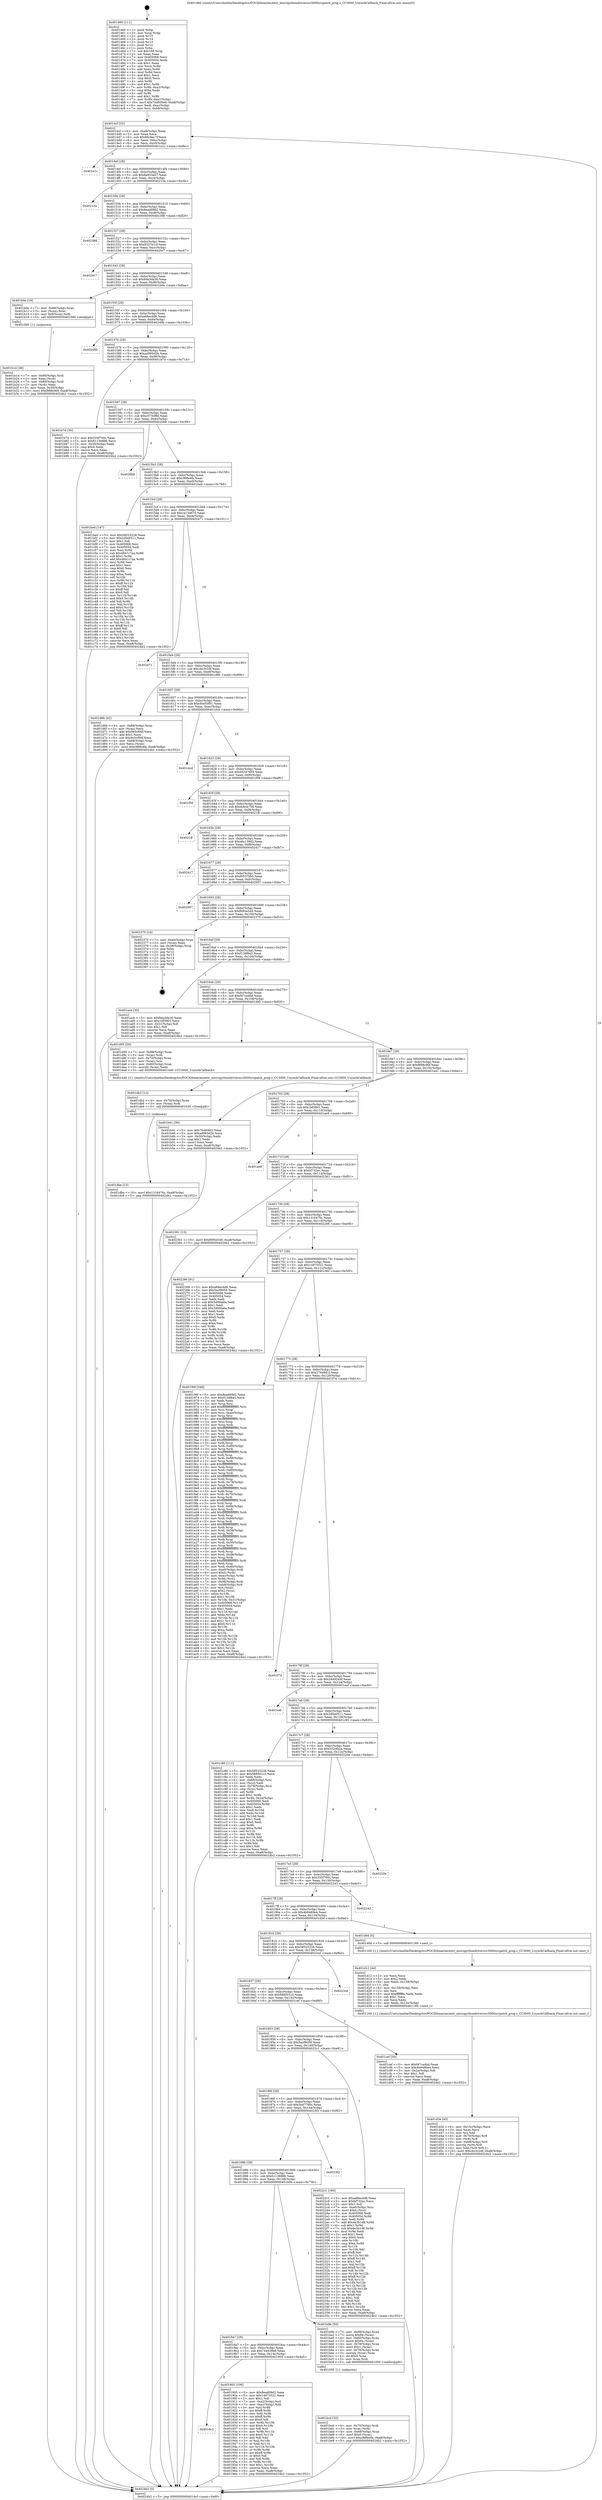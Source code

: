 digraph "0x401460" {
  label = "0x401460 (/mnt/c/Users/mathe/Desktop/tcc/POCII/binaries/extr_micropythondriverscc3000srcpatch_prog.c_CC3000_UsynchCallback_Final-ollvm.out::main(0))"
  labelloc = "t"
  node[shape=record]

  Entry [label="",width=0.3,height=0.3,shape=circle,fillcolor=black,style=filled]
  "0x4014cf" [label="{
     0x4014cf [32]\l
     | [instrs]\l
     &nbsp;&nbsp;0x4014cf \<+6\>: mov -0xa8(%rbp),%eax\l
     &nbsp;&nbsp;0x4014d5 \<+2\>: mov %eax,%ecx\l
     &nbsp;&nbsp;0x4014d7 \<+6\>: sub $0x86c9ec7f,%ecx\l
     &nbsp;&nbsp;0x4014dd \<+6\>: mov %eax,-0xbc(%rbp)\l
     &nbsp;&nbsp;0x4014e3 \<+6\>: mov %ecx,-0xc0(%rbp)\l
     &nbsp;&nbsp;0x4014e9 \<+6\>: je 0000000000401e1c \<main+0x9bc\>\l
  }"]
  "0x401e1c" [label="{
     0x401e1c\l
  }", style=dashed]
  "0x4014ef" [label="{
     0x4014ef [28]\l
     | [instrs]\l
     &nbsp;&nbsp;0x4014ef \<+5\>: jmp 00000000004014f4 \<main+0x94\>\l
     &nbsp;&nbsp;0x4014f4 \<+6\>: mov -0xbc(%rbp),%eax\l
     &nbsp;&nbsp;0x4014fa \<+5\>: sub $0x8a953ad7,%eax\l
     &nbsp;&nbsp;0x4014ff \<+6\>: mov %eax,-0xc4(%rbp)\l
     &nbsp;&nbsp;0x401505 \<+6\>: je 000000000040215a \<main+0xcfa\>\l
  }"]
  Exit [label="",width=0.3,height=0.3,shape=circle,fillcolor=black,style=filled,peripheries=2]
  "0x40215a" [label="{
     0x40215a\l
  }", style=dashed]
  "0x40150b" [label="{
     0x40150b [28]\l
     | [instrs]\l
     &nbsp;&nbsp;0x40150b \<+5\>: jmp 0000000000401510 \<main+0xb0\>\l
     &nbsp;&nbsp;0x401510 \<+6\>: mov -0xbc(%rbp),%eax\l
     &nbsp;&nbsp;0x401516 \<+5\>: sub $0x8ead09d2,%eax\l
     &nbsp;&nbsp;0x40151b \<+6\>: mov %eax,-0xc8(%rbp)\l
     &nbsp;&nbsp;0x401521 \<+6\>: je 0000000000402388 \<main+0xf28\>\l
  }"]
  "0x401dbe" [label="{
     0x401dbe [15]\l
     | [instrs]\l
     &nbsp;&nbsp;0x401dbe \<+10\>: movl $0x1316476c,-0xa8(%rbp)\l
     &nbsp;&nbsp;0x401dc8 \<+5\>: jmp 00000000004024b2 \<main+0x1052\>\l
  }"]
  "0x402388" [label="{
     0x402388\l
  }", style=dashed]
  "0x401527" [label="{
     0x401527 [28]\l
     | [instrs]\l
     &nbsp;&nbsp;0x401527 \<+5\>: jmp 000000000040152c \<main+0xcc\>\l
     &nbsp;&nbsp;0x40152c \<+6\>: mov -0xbc(%rbp),%eax\l
     &nbsp;&nbsp;0x401532 \<+5\>: sub $0x9327b1cf,%eax\l
     &nbsp;&nbsp;0x401537 \<+6\>: mov %eax,-0xcc(%rbp)\l
     &nbsp;&nbsp;0x40153d \<+6\>: je 00000000004020c7 \<main+0xc67\>\l
  }"]
  "0x401db2" [label="{
     0x401db2 [12]\l
     | [instrs]\l
     &nbsp;&nbsp;0x401db2 \<+4\>: mov -0x70(%rbp),%rax\l
     &nbsp;&nbsp;0x401db6 \<+3\>: mov (%rax),%rdi\l
     &nbsp;&nbsp;0x401db9 \<+5\>: call 0000000000401030 \<free@plt\>\l
     | [calls]\l
     &nbsp;&nbsp;0x401030 \{1\} (unknown)\l
  }"]
  "0x4020c7" [label="{
     0x4020c7\l
  }", style=dashed]
  "0x401543" [label="{
     0x401543 [28]\l
     | [instrs]\l
     &nbsp;&nbsp;0x401543 \<+5\>: jmp 0000000000401548 \<main+0xe8\>\l
     &nbsp;&nbsp;0x401548 \<+6\>: mov -0xbc(%rbp),%eax\l
     &nbsp;&nbsp;0x40154e \<+5\>: sub $0x9da3da36,%eax\l
     &nbsp;&nbsp;0x401553 \<+6\>: mov %eax,-0xd0(%rbp)\l
     &nbsp;&nbsp;0x401559 \<+6\>: je 0000000000401b0a \<main+0x6aa\>\l
  }"]
  "0x401d3e" [label="{
     0x401d3e [45]\l
     | [instrs]\l
     &nbsp;&nbsp;0x401d3e \<+6\>: mov -0x15c(%rbp),%ecx\l
     &nbsp;&nbsp;0x401d44 \<+3\>: imul %eax,%ecx\l
     &nbsp;&nbsp;0x401d47 \<+3\>: mov %cl,%dil\l
     &nbsp;&nbsp;0x401d4a \<+4\>: mov -0x70(%rbp),%r8\l
     &nbsp;&nbsp;0x401d4e \<+3\>: mov (%r8),%r8\l
     &nbsp;&nbsp;0x401d51 \<+4\>: mov -0x68(%rbp),%r9\l
     &nbsp;&nbsp;0x401d55 \<+3\>: movslq (%r9),%r9\l
     &nbsp;&nbsp;0x401d58 \<+4\>: mov %dil,(%r8,%r9,1)\l
     &nbsp;&nbsp;0x401d5c \<+10\>: movl $0xcbc3c2df,-0xa8(%rbp)\l
     &nbsp;&nbsp;0x401d66 \<+5\>: jmp 00000000004024b2 \<main+0x1052\>\l
  }"]
  "0x401b0a" [label="{
     0x401b0a [19]\l
     | [instrs]\l
     &nbsp;&nbsp;0x401b0a \<+7\>: mov -0x98(%rbp),%rax\l
     &nbsp;&nbsp;0x401b11 \<+3\>: mov (%rax),%rax\l
     &nbsp;&nbsp;0x401b14 \<+4\>: mov 0x8(%rax),%rdi\l
     &nbsp;&nbsp;0x401b18 \<+5\>: call 0000000000401060 \<atoi@plt\>\l
     | [calls]\l
     &nbsp;&nbsp;0x401060 \{1\} (unknown)\l
  }"]
  "0x40155f" [label="{
     0x40155f [28]\l
     | [instrs]\l
     &nbsp;&nbsp;0x40155f \<+5\>: jmp 0000000000401564 \<main+0x104\>\l
     &nbsp;&nbsp;0x401564 \<+6\>: mov -0xbc(%rbp),%eax\l
     &nbsp;&nbsp;0x40156a \<+5\>: sub $0xa68ecdd6,%eax\l
     &nbsp;&nbsp;0x40156f \<+6\>: mov %eax,-0xd4(%rbp)\l
     &nbsp;&nbsp;0x401575 \<+6\>: je 000000000040249b \<main+0x103b\>\l
  }"]
  "0x401d12" [label="{
     0x401d12 [44]\l
     | [instrs]\l
     &nbsp;&nbsp;0x401d12 \<+2\>: xor %ecx,%ecx\l
     &nbsp;&nbsp;0x401d14 \<+5\>: mov $0x2,%edx\l
     &nbsp;&nbsp;0x401d19 \<+6\>: mov %edx,-0x158(%rbp)\l
     &nbsp;&nbsp;0x401d1f \<+1\>: cltd\l
     &nbsp;&nbsp;0x401d20 \<+6\>: mov -0x158(%rbp),%esi\l
     &nbsp;&nbsp;0x401d26 \<+2\>: idiv %esi\l
     &nbsp;&nbsp;0x401d28 \<+6\>: imul $0xfffffffe,%edx,%edx\l
     &nbsp;&nbsp;0x401d2e \<+3\>: sub $0x1,%ecx\l
     &nbsp;&nbsp;0x401d31 \<+2\>: sub %ecx,%edx\l
     &nbsp;&nbsp;0x401d33 \<+6\>: mov %edx,-0x15c(%rbp)\l
     &nbsp;&nbsp;0x401d39 \<+5\>: call 0000000000401160 \<next_i\>\l
     | [calls]\l
     &nbsp;&nbsp;0x401160 \{1\} (/mnt/c/Users/mathe/Desktop/tcc/POCII/binaries/extr_micropythondriverscc3000srcpatch_prog.c_CC3000_UsynchCallback_Final-ollvm.out::next_i)\l
  }"]
  "0x40249b" [label="{
     0x40249b\l
  }", style=dashed]
  "0x40157b" [label="{
     0x40157b [28]\l
     | [instrs]\l
     &nbsp;&nbsp;0x40157b \<+5\>: jmp 0000000000401580 \<main+0x120\>\l
     &nbsp;&nbsp;0x401580 \<+6\>: mov -0xbc(%rbp),%eax\l
     &nbsp;&nbsp;0x401586 \<+5\>: sub $0xad993d2b,%eax\l
     &nbsp;&nbsp;0x40158b \<+6\>: mov %eax,-0xd8(%rbp)\l
     &nbsp;&nbsp;0x401591 \<+6\>: je 0000000000401b7d \<main+0x71d\>\l
  }"]
  "0x401bcd" [label="{
     0x401bcd [32]\l
     | [instrs]\l
     &nbsp;&nbsp;0x401bcd \<+4\>: mov -0x70(%rbp),%rdi\l
     &nbsp;&nbsp;0x401bd1 \<+3\>: mov %rax,(%rdi)\l
     &nbsp;&nbsp;0x401bd4 \<+4\>: mov -0x68(%rbp),%rax\l
     &nbsp;&nbsp;0x401bd8 \<+6\>: movl $0x0,(%rax)\l
     &nbsp;&nbsp;0x401bde \<+10\>: movl $0xc98fe4fa,-0xa8(%rbp)\l
     &nbsp;&nbsp;0x401be8 \<+5\>: jmp 00000000004024b2 \<main+0x1052\>\l
  }"]
  "0x401b7d" [label="{
     0x401b7d [30]\l
     | [instrs]\l
     &nbsp;&nbsp;0x401b7d \<+5\>: mov $0x335f700c,%eax\l
     &nbsp;&nbsp;0x401b82 \<+5\>: mov $0x61136886,%ecx\l
     &nbsp;&nbsp;0x401b87 \<+3\>: mov -0x30(%rbp),%edx\l
     &nbsp;&nbsp;0x401b8a \<+3\>: cmp $0x0,%edx\l
     &nbsp;&nbsp;0x401b8d \<+3\>: cmove %ecx,%eax\l
     &nbsp;&nbsp;0x401b90 \<+6\>: mov %eax,-0xa8(%rbp)\l
     &nbsp;&nbsp;0x401b96 \<+5\>: jmp 00000000004024b2 \<main+0x1052\>\l
  }"]
  "0x401597" [label="{
     0x401597 [28]\l
     | [instrs]\l
     &nbsp;&nbsp;0x401597 \<+5\>: jmp 000000000040159c \<main+0x13c\>\l
     &nbsp;&nbsp;0x40159c \<+6\>: mov -0xbc(%rbp),%eax\l
     &nbsp;&nbsp;0x4015a2 \<+5\>: sub $0xc073cf9d,%eax\l
     &nbsp;&nbsp;0x4015a7 \<+6\>: mov %eax,-0xdc(%rbp)\l
     &nbsp;&nbsp;0x4015ad \<+6\>: je 00000000004020b8 \<main+0xc58\>\l
  }"]
  "0x401b1d" [label="{
     0x401b1d [36]\l
     | [instrs]\l
     &nbsp;&nbsp;0x401b1d \<+7\>: mov -0x90(%rbp),%rdi\l
     &nbsp;&nbsp;0x401b24 \<+2\>: mov %eax,(%rdi)\l
     &nbsp;&nbsp;0x401b26 \<+7\>: mov -0x90(%rbp),%rdi\l
     &nbsp;&nbsp;0x401b2d \<+2\>: mov (%rdi),%eax\l
     &nbsp;&nbsp;0x401b2f \<+3\>: mov %eax,-0x30(%rbp)\l
     &nbsp;&nbsp;0x401b32 \<+10\>: movl $0xf888c90f,-0xa8(%rbp)\l
     &nbsp;&nbsp;0x401b3c \<+5\>: jmp 00000000004024b2 \<main+0x1052\>\l
  }"]
  "0x4020b8" [label="{
     0x4020b8\l
  }", style=dashed]
  "0x4015b3" [label="{
     0x4015b3 [28]\l
     | [instrs]\l
     &nbsp;&nbsp;0x4015b3 \<+5\>: jmp 00000000004015b8 \<main+0x158\>\l
     &nbsp;&nbsp;0x4015b8 \<+6\>: mov -0xbc(%rbp),%eax\l
     &nbsp;&nbsp;0x4015be \<+5\>: sub $0xc98fe4fa,%eax\l
     &nbsp;&nbsp;0x4015c3 \<+6\>: mov %eax,-0xe0(%rbp)\l
     &nbsp;&nbsp;0x4015c9 \<+6\>: je 0000000000401bed \<main+0x78d\>\l
  }"]
  "0x401460" [label="{
     0x401460 [111]\l
     | [instrs]\l
     &nbsp;&nbsp;0x401460 \<+1\>: push %rbp\l
     &nbsp;&nbsp;0x401461 \<+3\>: mov %rsp,%rbp\l
     &nbsp;&nbsp;0x401464 \<+2\>: push %r15\l
     &nbsp;&nbsp;0x401466 \<+2\>: push %r14\l
     &nbsp;&nbsp;0x401468 \<+2\>: push %r13\l
     &nbsp;&nbsp;0x40146a \<+2\>: push %r12\l
     &nbsp;&nbsp;0x40146c \<+1\>: push %rbx\l
     &nbsp;&nbsp;0x40146d \<+7\>: sub $0x168,%rsp\l
     &nbsp;&nbsp;0x401474 \<+2\>: xor %eax,%eax\l
     &nbsp;&nbsp;0x401476 \<+7\>: mov 0x405068,%ecx\l
     &nbsp;&nbsp;0x40147d \<+7\>: mov 0x405054,%edx\l
     &nbsp;&nbsp;0x401484 \<+3\>: sub $0x1,%eax\l
     &nbsp;&nbsp;0x401487 \<+3\>: mov %ecx,%r8d\l
     &nbsp;&nbsp;0x40148a \<+3\>: add %eax,%r8d\l
     &nbsp;&nbsp;0x40148d \<+4\>: imul %r8d,%ecx\l
     &nbsp;&nbsp;0x401491 \<+3\>: and $0x1,%ecx\l
     &nbsp;&nbsp;0x401494 \<+3\>: cmp $0x0,%ecx\l
     &nbsp;&nbsp;0x401497 \<+4\>: sete %r9b\l
     &nbsp;&nbsp;0x40149b \<+4\>: and $0x1,%r9b\l
     &nbsp;&nbsp;0x40149f \<+7\>: mov %r9b,-0xa2(%rbp)\l
     &nbsp;&nbsp;0x4014a6 \<+3\>: cmp $0xa,%edx\l
     &nbsp;&nbsp;0x4014a9 \<+4\>: setl %r9b\l
     &nbsp;&nbsp;0x4014ad \<+4\>: and $0x1,%r9b\l
     &nbsp;&nbsp;0x4014b1 \<+7\>: mov %r9b,-0xa1(%rbp)\l
     &nbsp;&nbsp;0x4014b8 \<+10\>: movl $0x744939e6,-0xa8(%rbp)\l
     &nbsp;&nbsp;0x4014c2 \<+6\>: mov %edi,-0xac(%rbp)\l
     &nbsp;&nbsp;0x4014c8 \<+7\>: mov %rsi,-0xb8(%rbp)\l
  }"]
  "0x401bed" [label="{
     0x401bed [147]\l
     | [instrs]\l
     &nbsp;&nbsp;0x401bed \<+5\>: mov $0x58525228,%eax\l
     &nbsp;&nbsp;0x401bf2 \<+5\>: mov $0x2d5e0511,%ecx\l
     &nbsp;&nbsp;0x401bf7 \<+2\>: mov $0x1,%dl\l
     &nbsp;&nbsp;0x401bf9 \<+7\>: mov 0x405068,%esi\l
     &nbsp;&nbsp;0x401c00 \<+7\>: mov 0x405054,%edi\l
     &nbsp;&nbsp;0x401c07 \<+3\>: mov %esi,%r8d\l
     &nbsp;&nbsp;0x401c0a \<+7\>: sub $0x4841c7aa,%r8d\l
     &nbsp;&nbsp;0x401c11 \<+4\>: sub $0x1,%r8d\l
     &nbsp;&nbsp;0x401c15 \<+7\>: add $0x4841c7aa,%r8d\l
     &nbsp;&nbsp;0x401c1c \<+4\>: imul %r8d,%esi\l
     &nbsp;&nbsp;0x401c20 \<+3\>: and $0x1,%esi\l
     &nbsp;&nbsp;0x401c23 \<+3\>: cmp $0x0,%esi\l
     &nbsp;&nbsp;0x401c26 \<+4\>: sete %r9b\l
     &nbsp;&nbsp;0x401c2a \<+3\>: cmp $0xa,%edi\l
     &nbsp;&nbsp;0x401c2d \<+4\>: setl %r10b\l
     &nbsp;&nbsp;0x401c31 \<+3\>: mov %r9b,%r11b\l
     &nbsp;&nbsp;0x401c34 \<+4\>: xor $0xff,%r11b\l
     &nbsp;&nbsp;0x401c38 \<+3\>: mov %r10b,%bl\l
     &nbsp;&nbsp;0x401c3b \<+3\>: xor $0xff,%bl\l
     &nbsp;&nbsp;0x401c3e \<+3\>: xor $0x0,%dl\l
     &nbsp;&nbsp;0x401c41 \<+3\>: mov %r11b,%r14b\l
     &nbsp;&nbsp;0x401c44 \<+4\>: and $0x0,%r14b\l
     &nbsp;&nbsp;0x401c48 \<+3\>: and %dl,%r9b\l
     &nbsp;&nbsp;0x401c4b \<+3\>: mov %bl,%r15b\l
     &nbsp;&nbsp;0x401c4e \<+4\>: and $0x0,%r15b\l
     &nbsp;&nbsp;0x401c52 \<+3\>: and %dl,%r10b\l
     &nbsp;&nbsp;0x401c55 \<+3\>: or %r9b,%r14b\l
     &nbsp;&nbsp;0x401c58 \<+3\>: or %r10b,%r15b\l
     &nbsp;&nbsp;0x401c5b \<+3\>: xor %r15b,%r14b\l
     &nbsp;&nbsp;0x401c5e \<+3\>: or %bl,%r11b\l
     &nbsp;&nbsp;0x401c61 \<+4\>: xor $0xff,%r11b\l
     &nbsp;&nbsp;0x401c65 \<+3\>: or $0x0,%dl\l
     &nbsp;&nbsp;0x401c68 \<+3\>: and %dl,%r11b\l
     &nbsp;&nbsp;0x401c6b \<+3\>: or %r11b,%r14b\l
     &nbsp;&nbsp;0x401c6e \<+4\>: test $0x1,%r14b\l
     &nbsp;&nbsp;0x401c72 \<+3\>: cmovne %ecx,%eax\l
     &nbsp;&nbsp;0x401c75 \<+6\>: mov %eax,-0xa8(%rbp)\l
     &nbsp;&nbsp;0x401c7b \<+5\>: jmp 00000000004024b2 \<main+0x1052\>\l
  }"]
  "0x4015cf" [label="{
     0x4015cf [28]\l
     | [instrs]\l
     &nbsp;&nbsp;0x4015cf \<+5\>: jmp 00000000004015d4 \<main+0x174\>\l
     &nbsp;&nbsp;0x4015d4 \<+6\>: mov -0xbc(%rbp),%eax\l
     &nbsp;&nbsp;0x4015da \<+5\>: sub $0xca134670,%eax\l
     &nbsp;&nbsp;0x4015df \<+6\>: mov %eax,-0xe4(%rbp)\l
     &nbsp;&nbsp;0x4015e5 \<+6\>: je 0000000000402471 \<main+0x1011\>\l
  }"]
  "0x4024b2" [label="{
     0x4024b2 [5]\l
     | [instrs]\l
     &nbsp;&nbsp;0x4024b2 \<+5\>: jmp 00000000004014cf \<main+0x6f\>\l
  }"]
  "0x402471" [label="{
     0x402471\l
  }", style=dashed]
  "0x4015eb" [label="{
     0x4015eb [28]\l
     | [instrs]\l
     &nbsp;&nbsp;0x4015eb \<+5\>: jmp 00000000004015f0 \<main+0x190\>\l
     &nbsp;&nbsp;0x4015f0 \<+6\>: mov -0xbc(%rbp),%eax\l
     &nbsp;&nbsp;0x4015f6 \<+5\>: sub $0xcbc3c2df,%eax\l
     &nbsp;&nbsp;0x4015fb \<+6\>: mov %eax,-0xe8(%rbp)\l
     &nbsp;&nbsp;0x401601 \<+6\>: je 0000000000401d6b \<main+0x90b\>\l
  }"]
  "0x4018c3" [label="{
     0x4018c3\l
  }", style=dashed]
  "0x401d6b" [label="{
     0x401d6b [42]\l
     | [instrs]\l
     &nbsp;&nbsp;0x401d6b \<+4\>: mov -0x68(%rbp),%rax\l
     &nbsp;&nbsp;0x401d6f \<+2\>: mov (%rax),%ecx\l
     &nbsp;&nbsp;0x401d71 \<+6\>: add $0x9e5cf00f,%ecx\l
     &nbsp;&nbsp;0x401d77 \<+3\>: add $0x1,%ecx\l
     &nbsp;&nbsp;0x401d7a \<+6\>: sub $0x9e5cf00f,%ecx\l
     &nbsp;&nbsp;0x401d80 \<+4\>: mov -0x68(%rbp),%rax\l
     &nbsp;&nbsp;0x401d84 \<+2\>: mov %ecx,(%rax)\l
     &nbsp;&nbsp;0x401d86 \<+10\>: movl $0xc98fe4fa,-0xa8(%rbp)\l
     &nbsp;&nbsp;0x401d90 \<+5\>: jmp 00000000004024b2 \<main+0x1052\>\l
  }"]
  "0x401607" [label="{
     0x401607 [28]\l
     | [instrs]\l
     &nbsp;&nbsp;0x401607 \<+5\>: jmp 000000000040160c \<main+0x1ac\>\l
     &nbsp;&nbsp;0x40160c \<+6\>: mov -0xbc(%rbp),%eax\l
     &nbsp;&nbsp;0x401612 \<+5\>: sub $0xd0d50f91,%eax\l
     &nbsp;&nbsp;0x401617 \<+6\>: mov %eax,-0xec(%rbp)\l
     &nbsp;&nbsp;0x40161d \<+6\>: je 0000000000401dcd \<main+0x96d\>\l
  }"]
  "0x401905" [label="{
     0x401905 [106]\l
     | [instrs]\l
     &nbsp;&nbsp;0x401905 \<+5\>: mov $0x8ead09d2,%eax\l
     &nbsp;&nbsp;0x40190a \<+5\>: mov $0x14975521,%ecx\l
     &nbsp;&nbsp;0x40190f \<+2\>: mov $0x1,%dl\l
     &nbsp;&nbsp;0x401911 \<+7\>: mov -0xa2(%rbp),%sil\l
     &nbsp;&nbsp;0x401918 \<+7\>: mov -0xa1(%rbp),%dil\l
     &nbsp;&nbsp;0x40191f \<+3\>: mov %sil,%r8b\l
     &nbsp;&nbsp;0x401922 \<+4\>: xor $0xff,%r8b\l
     &nbsp;&nbsp;0x401926 \<+3\>: mov %dil,%r9b\l
     &nbsp;&nbsp;0x401929 \<+4\>: xor $0xff,%r9b\l
     &nbsp;&nbsp;0x40192d \<+3\>: xor $0x0,%dl\l
     &nbsp;&nbsp;0x401930 \<+3\>: mov %r8b,%r10b\l
     &nbsp;&nbsp;0x401933 \<+4\>: and $0x0,%r10b\l
     &nbsp;&nbsp;0x401937 \<+3\>: and %dl,%sil\l
     &nbsp;&nbsp;0x40193a \<+3\>: mov %r9b,%r11b\l
     &nbsp;&nbsp;0x40193d \<+4\>: and $0x0,%r11b\l
     &nbsp;&nbsp;0x401941 \<+3\>: and %dl,%dil\l
     &nbsp;&nbsp;0x401944 \<+3\>: or %sil,%r10b\l
     &nbsp;&nbsp;0x401947 \<+3\>: or %dil,%r11b\l
     &nbsp;&nbsp;0x40194a \<+3\>: xor %r11b,%r10b\l
     &nbsp;&nbsp;0x40194d \<+3\>: or %r9b,%r8b\l
     &nbsp;&nbsp;0x401950 \<+4\>: xor $0xff,%r8b\l
     &nbsp;&nbsp;0x401954 \<+3\>: or $0x0,%dl\l
     &nbsp;&nbsp;0x401957 \<+3\>: and %dl,%r8b\l
     &nbsp;&nbsp;0x40195a \<+3\>: or %r8b,%r10b\l
     &nbsp;&nbsp;0x40195d \<+4\>: test $0x1,%r10b\l
     &nbsp;&nbsp;0x401961 \<+3\>: cmovne %ecx,%eax\l
     &nbsp;&nbsp;0x401964 \<+6\>: mov %eax,-0xa8(%rbp)\l
     &nbsp;&nbsp;0x40196a \<+5\>: jmp 00000000004024b2 \<main+0x1052\>\l
  }"]
  "0x401dcd" [label="{
     0x401dcd\l
  }", style=dashed]
  "0x401623" [label="{
     0x401623 [28]\l
     | [instrs]\l
     &nbsp;&nbsp;0x401623 \<+5\>: jmp 0000000000401628 \<main+0x1c8\>\l
     &nbsp;&nbsp;0x401628 \<+6\>: mov -0xbc(%rbp),%eax\l
     &nbsp;&nbsp;0x40162e \<+5\>: sub $0xd52d7605,%eax\l
     &nbsp;&nbsp;0x401633 \<+6\>: mov %eax,-0xf0(%rbp)\l
     &nbsp;&nbsp;0x401639 \<+6\>: je 0000000000401f56 \<main+0xaf6\>\l
  }"]
  "0x4018a7" [label="{
     0x4018a7 [28]\l
     | [instrs]\l
     &nbsp;&nbsp;0x4018a7 \<+5\>: jmp 00000000004018ac \<main+0x44c\>\l
     &nbsp;&nbsp;0x4018ac \<+6\>: mov -0xbc(%rbp),%eax\l
     &nbsp;&nbsp;0x4018b2 \<+5\>: sub $0x744939e6,%eax\l
     &nbsp;&nbsp;0x4018b7 \<+6\>: mov %eax,-0x14c(%rbp)\l
     &nbsp;&nbsp;0x4018bd \<+6\>: je 0000000000401905 \<main+0x4a5\>\l
  }"]
  "0x401f56" [label="{
     0x401f56\l
  }", style=dashed]
  "0x40163f" [label="{
     0x40163f [28]\l
     | [instrs]\l
     &nbsp;&nbsp;0x40163f \<+5\>: jmp 0000000000401644 \<main+0x1e4\>\l
     &nbsp;&nbsp;0x401644 \<+6\>: mov -0xbc(%rbp),%eax\l
     &nbsp;&nbsp;0x40164a \<+5\>: sub $0xdcbcb758,%eax\l
     &nbsp;&nbsp;0x40164f \<+6\>: mov %eax,-0xf4(%rbp)\l
     &nbsp;&nbsp;0x401655 \<+6\>: je 00000000004021ff \<main+0xd9f\>\l
  }"]
  "0x401b9b" [label="{
     0x401b9b [50]\l
     | [instrs]\l
     &nbsp;&nbsp;0x401b9b \<+7\>: mov -0x88(%rbp),%rax\l
     &nbsp;&nbsp;0x401ba2 \<+7\>: movq $0x64,(%rax)\l
     &nbsp;&nbsp;0x401ba9 \<+4\>: mov -0x80(%rbp),%rax\l
     &nbsp;&nbsp;0x401bad \<+3\>: movb $0x64,(%rax)\l
     &nbsp;&nbsp;0x401bb0 \<+4\>: mov -0x78(%rbp),%rax\l
     &nbsp;&nbsp;0x401bb4 \<+6\>: movl $0x1,(%rax)\l
     &nbsp;&nbsp;0x401bba \<+4\>: mov -0x78(%rbp),%rax\l
     &nbsp;&nbsp;0x401bbe \<+3\>: movslq (%rax),%rax\l
     &nbsp;&nbsp;0x401bc1 \<+4\>: shl $0x0,%rax\l
     &nbsp;&nbsp;0x401bc5 \<+3\>: mov %rax,%rdi\l
     &nbsp;&nbsp;0x401bc8 \<+5\>: call 0000000000401050 \<malloc@plt\>\l
     | [calls]\l
     &nbsp;&nbsp;0x401050 \{1\} (unknown)\l
  }"]
  "0x4021ff" [label="{
     0x4021ff\l
  }", style=dashed]
  "0x40165b" [label="{
     0x40165b [28]\l
     | [instrs]\l
     &nbsp;&nbsp;0x40165b \<+5\>: jmp 0000000000401660 \<main+0x200\>\l
     &nbsp;&nbsp;0x401660 \<+6\>: mov -0xbc(%rbp),%eax\l
     &nbsp;&nbsp;0x401666 \<+5\>: sub $0xe6c139d2,%eax\l
     &nbsp;&nbsp;0x40166b \<+6\>: mov %eax,-0xf8(%rbp)\l
     &nbsp;&nbsp;0x401671 \<+6\>: je 0000000000402417 \<main+0xfb7\>\l
  }"]
  "0x40188b" [label="{
     0x40188b [28]\l
     | [instrs]\l
     &nbsp;&nbsp;0x40188b \<+5\>: jmp 0000000000401890 \<main+0x430\>\l
     &nbsp;&nbsp;0x401890 \<+6\>: mov -0xbc(%rbp),%eax\l
     &nbsp;&nbsp;0x401896 \<+5\>: sub $0x61136886,%eax\l
     &nbsp;&nbsp;0x40189b \<+6\>: mov %eax,-0x148(%rbp)\l
     &nbsp;&nbsp;0x4018a1 \<+6\>: je 0000000000401b9b \<main+0x73b\>\l
  }"]
  "0x402417" [label="{
     0x402417\l
  }", style=dashed]
  "0x401677" [label="{
     0x401677 [28]\l
     | [instrs]\l
     &nbsp;&nbsp;0x401677 \<+5\>: jmp 000000000040167c \<main+0x21c\>\l
     &nbsp;&nbsp;0x40167c \<+6\>: mov -0xbc(%rbp),%eax\l
     &nbsp;&nbsp;0x401682 \<+5\>: sub $0xf05379b5,%eax\l
     &nbsp;&nbsp;0x401687 \<+6\>: mov %eax,-0xfc(%rbp)\l
     &nbsp;&nbsp;0x40168d \<+6\>: je 0000000000402007 \<main+0xba7\>\l
  }"]
  "0x4023f2" [label="{
     0x4023f2\l
  }", style=dashed]
  "0x402007" [label="{
     0x402007\l
  }", style=dashed]
  "0x401693" [label="{
     0x401693 [28]\l
     | [instrs]\l
     &nbsp;&nbsp;0x401693 \<+5\>: jmp 0000000000401698 \<main+0x238\>\l
     &nbsp;&nbsp;0x401698 \<+6\>: mov -0xbc(%rbp),%eax\l
     &nbsp;&nbsp;0x40169e \<+5\>: sub $0xf095e549,%eax\l
     &nbsp;&nbsp;0x4016a3 \<+6\>: mov %eax,-0x100(%rbp)\l
     &nbsp;&nbsp;0x4016a9 \<+6\>: je 0000000000402370 \<main+0xf10\>\l
  }"]
  "0x40186f" [label="{
     0x40186f [28]\l
     | [instrs]\l
     &nbsp;&nbsp;0x40186f \<+5\>: jmp 0000000000401874 \<main+0x414\>\l
     &nbsp;&nbsp;0x401874 \<+6\>: mov -0xbc(%rbp),%eax\l
     &nbsp;&nbsp;0x40187a \<+5\>: sub $0x5e47780c,%eax\l
     &nbsp;&nbsp;0x40187f \<+6\>: mov %eax,-0x144(%rbp)\l
     &nbsp;&nbsp;0x401885 \<+6\>: je 00000000004023f2 \<main+0xf92\>\l
  }"]
  "0x402370" [label="{
     0x402370 [24]\l
     | [instrs]\l
     &nbsp;&nbsp;0x402370 \<+7\>: mov -0xa0(%rbp),%rax\l
     &nbsp;&nbsp;0x402377 \<+2\>: mov (%rax),%eax\l
     &nbsp;&nbsp;0x402379 \<+4\>: lea -0x28(%rbp),%rsp\l
     &nbsp;&nbsp;0x40237d \<+1\>: pop %rbx\l
     &nbsp;&nbsp;0x40237e \<+2\>: pop %r12\l
     &nbsp;&nbsp;0x402380 \<+2\>: pop %r13\l
     &nbsp;&nbsp;0x402382 \<+2\>: pop %r14\l
     &nbsp;&nbsp;0x402384 \<+2\>: pop %r15\l
     &nbsp;&nbsp;0x402386 \<+1\>: pop %rbp\l
     &nbsp;&nbsp;0x402387 \<+1\>: ret\l
  }"]
  "0x4016af" [label="{
     0x4016af [28]\l
     | [instrs]\l
     &nbsp;&nbsp;0x4016af \<+5\>: jmp 00000000004016b4 \<main+0x254\>\l
     &nbsp;&nbsp;0x4016b4 \<+6\>: mov -0xbc(%rbp),%eax\l
     &nbsp;&nbsp;0x4016ba \<+5\>: sub $0xf13df6a3,%eax\l
     &nbsp;&nbsp;0x4016bf \<+6\>: mov %eax,-0x104(%rbp)\l
     &nbsp;&nbsp;0x4016c5 \<+6\>: je 0000000000401acb \<main+0x66b\>\l
  }"]
  "0x4022c1" [label="{
     0x4022c1 [160]\l
     | [instrs]\l
     &nbsp;&nbsp;0x4022c1 \<+5\>: mov $0xa68ecdd6,%eax\l
     &nbsp;&nbsp;0x4022c6 \<+5\>: mov $0xbf732ec,%ecx\l
     &nbsp;&nbsp;0x4022cb \<+2\>: mov $0x1,%dl\l
     &nbsp;&nbsp;0x4022cd \<+7\>: mov -0xa0(%rbp),%rsi\l
     &nbsp;&nbsp;0x4022d4 \<+6\>: movl $0x0,(%rsi)\l
     &nbsp;&nbsp;0x4022da \<+7\>: mov 0x405068,%edi\l
     &nbsp;&nbsp;0x4022e1 \<+8\>: mov 0x405054,%r8d\l
     &nbsp;&nbsp;0x4022e9 \<+3\>: mov %edi,%r9d\l
     &nbsp;&nbsp;0x4022ec \<+7\>: add $0x4e3b1d8,%r9d\l
     &nbsp;&nbsp;0x4022f3 \<+4\>: sub $0x1,%r9d\l
     &nbsp;&nbsp;0x4022f7 \<+7\>: sub $0x4e3b1d8,%r9d\l
     &nbsp;&nbsp;0x4022fe \<+4\>: imul %r9d,%edi\l
     &nbsp;&nbsp;0x402302 \<+3\>: and $0x1,%edi\l
     &nbsp;&nbsp;0x402305 \<+3\>: cmp $0x0,%edi\l
     &nbsp;&nbsp;0x402308 \<+4\>: sete %r10b\l
     &nbsp;&nbsp;0x40230c \<+4\>: cmp $0xa,%r8d\l
     &nbsp;&nbsp;0x402310 \<+4\>: setl %r11b\l
     &nbsp;&nbsp;0x402314 \<+3\>: mov %r10b,%bl\l
     &nbsp;&nbsp;0x402317 \<+3\>: xor $0xff,%bl\l
     &nbsp;&nbsp;0x40231a \<+3\>: mov %r11b,%r14b\l
     &nbsp;&nbsp;0x40231d \<+4\>: xor $0xff,%r14b\l
     &nbsp;&nbsp;0x402321 \<+3\>: xor $0x1,%dl\l
     &nbsp;&nbsp;0x402324 \<+3\>: mov %bl,%r15b\l
     &nbsp;&nbsp;0x402327 \<+4\>: and $0xff,%r15b\l
     &nbsp;&nbsp;0x40232b \<+3\>: and %dl,%r10b\l
     &nbsp;&nbsp;0x40232e \<+3\>: mov %r14b,%r12b\l
     &nbsp;&nbsp;0x402331 \<+4\>: and $0xff,%r12b\l
     &nbsp;&nbsp;0x402335 \<+3\>: and %dl,%r11b\l
     &nbsp;&nbsp;0x402338 \<+3\>: or %r10b,%r15b\l
     &nbsp;&nbsp;0x40233b \<+3\>: or %r11b,%r12b\l
     &nbsp;&nbsp;0x40233e \<+3\>: xor %r12b,%r15b\l
     &nbsp;&nbsp;0x402341 \<+3\>: or %r14b,%bl\l
     &nbsp;&nbsp;0x402344 \<+3\>: xor $0xff,%bl\l
     &nbsp;&nbsp;0x402347 \<+3\>: or $0x1,%dl\l
     &nbsp;&nbsp;0x40234a \<+2\>: and %dl,%bl\l
     &nbsp;&nbsp;0x40234c \<+3\>: or %bl,%r15b\l
     &nbsp;&nbsp;0x40234f \<+4\>: test $0x1,%r15b\l
     &nbsp;&nbsp;0x402353 \<+3\>: cmovne %ecx,%eax\l
     &nbsp;&nbsp;0x402356 \<+6\>: mov %eax,-0xa8(%rbp)\l
     &nbsp;&nbsp;0x40235c \<+5\>: jmp 00000000004024b2 \<main+0x1052\>\l
  }"]
  "0x401acb" [label="{
     0x401acb [30]\l
     | [instrs]\l
     &nbsp;&nbsp;0x401acb \<+5\>: mov $0x9da3da36,%eax\l
     &nbsp;&nbsp;0x401ad0 \<+5\>: mov $0x1bf3901,%ecx\l
     &nbsp;&nbsp;0x401ad5 \<+3\>: mov -0x31(%rbp),%dl\l
     &nbsp;&nbsp;0x401ad8 \<+3\>: test $0x1,%dl\l
     &nbsp;&nbsp;0x401adb \<+3\>: cmovne %ecx,%eax\l
     &nbsp;&nbsp;0x401ade \<+6\>: mov %eax,-0xa8(%rbp)\l
     &nbsp;&nbsp;0x401ae4 \<+5\>: jmp 00000000004024b2 \<main+0x1052\>\l
  }"]
  "0x4016cb" [label="{
     0x4016cb [28]\l
     | [instrs]\l
     &nbsp;&nbsp;0x4016cb \<+5\>: jmp 00000000004016d0 \<main+0x270\>\l
     &nbsp;&nbsp;0x4016d0 \<+6\>: mov -0xbc(%rbp),%eax\l
     &nbsp;&nbsp;0x4016d6 \<+5\>: sub $0xf47ca4bd,%eax\l
     &nbsp;&nbsp;0x4016db \<+6\>: mov %eax,-0x108(%rbp)\l
     &nbsp;&nbsp;0x4016e1 \<+6\>: je 0000000000401d95 \<main+0x935\>\l
  }"]
  "0x401853" [label="{
     0x401853 [28]\l
     | [instrs]\l
     &nbsp;&nbsp;0x401853 \<+5\>: jmp 0000000000401858 \<main+0x3f8\>\l
     &nbsp;&nbsp;0x401858 \<+6\>: mov -0xbc(%rbp),%eax\l
     &nbsp;&nbsp;0x40185e \<+5\>: sub $0x5acf9059,%eax\l
     &nbsp;&nbsp;0x401863 \<+6\>: mov %eax,-0x140(%rbp)\l
     &nbsp;&nbsp;0x401869 \<+6\>: je 00000000004022c1 \<main+0xe61\>\l
  }"]
  "0x401d95" [label="{
     0x401d95 [29]\l
     | [instrs]\l
     &nbsp;&nbsp;0x401d95 \<+7\>: mov -0x88(%rbp),%rax\l
     &nbsp;&nbsp;0x401d9c \<+3\>: mov (%rax),%rdi\l
     &nbsp;&nbsp;0x401d9f \<+4\>: mov -0x70(%rbp),%rax\l
     &nbsp;&nbsp;0x401da3 \<+3\>: mov (%rax),%rsi\l
     &nbsp;&nbsp;0x401da6 \<+4\>: mov -0x80(%rbp),%rax\l
     &nbsp;&nbsp;0x401daa \<+3\>: movzbl (%rax),%edx\l
     &nbsp;&nbsp;0x401dad \<+5\>: call 0000000000401440 \<CC3000_UsynchCallback\>\l
     | [calls]\l
     &nbsp;&nbsp;0x401440 \{1\} (/mnt/c/Users/mathe/Desktop/tcc/POCII/binaries/extr_micropythondriverscc3000srcpatch_prog.c_CC3000_UsynchCallback_Final-ollvm.out::CC3000_UsynchCallback)\l
  }"]
  "0x4016e7" [label="{
     0x4016e7 [28]\l
     | [instrs]\l
     &nbsp;&nbsp;0x4016e7 \<+5\>: jmp 00000000004016ec \<main+0x28c\>\l
     &nbsp;&nbsp;0x4016ec \<+6\>: mov -0xbc(%rbp),%eax\l
     &nbsp;&nbsp;0x4016f2 \<+5\>: sub $0xf888c90f,%eax\l
     &nbsp;&nbsp;0x4016f7 \<+6\>: mov %eax,-0x10c(%rbp)\l
     &nbsp;&nbsp;0x4016fd \<+6\>: je 0000000000401b41 \<main+0x6e1\>\l
  }"]
  "0x401cef" [label="{
     0x401cef [30]\l
     | [instrs]\l
     &nbsp;&nbsp;0x401cef \<+5\>: mov $0xf47ca4bd,%eax\l
     &nbsp;&nbsp;0x401cf4 \<+5\>: mov $0x4b9480e4,%ecx\l
     &nbsp;&nbsp;0x401cf9 \<+3\>: mov -0x2a(%rbp),%dl\l
     &nbsp;&nbsp;0x401cfc \<+3\>: test $0x1,%dl\l
     &nbsp;&nbsp;0x401cff \<+3\>: cmovne %ecx,%eax\l
     &nbsp;&nbsp;0x401d02 \<+6\>: mov %eax,-0xa8(%rbp)\l
     &nbsp;&nbsp;0x401d08 \<+5\>: jmp 00000000004024b2 \<main+0x1052\>\l
  }"]
  "0x401b41" [label="{
     0x401b41 [30]\l
     | [instrs]\l
     &nbsp;&nbsp;0x401b41 \<+5\>: mov $0x7fcd0465,%eax\l
     &nbsp;&nbsp;0x401b46 \<+5\>: mov $0xad993d2b,%ecx\l
     &nbsp;&nbsp;0x401b4b \<+3\>: mov -0x30(%rbp),%edx\l
     &nbsp;&nbsp;0x401b4e \<+3\>: cmp $0x1,%edx\l
     &nbsp;&nbsp;0x401b51 \<+3\>: cmovl %ecx,%eax\l
     &nbsp;&nbsp;0x401b54 \<+6\>: mov %eax,-0xa8(%rbp)\l
     &nbsp;&nbsp;0x401b5a \<+5\>: jmp 00000000004024b2 \<main+0x1052\>\l
  }"]
  "0x401703" [label="{
     0x401703 [28]\l
     | [instrs]\l
     &nbsp;&nbsp;0x401703 \<+5\>: jmp 0000000000401708 \<main+0x2a8\>\l
     &nbsp;&nbsp;0x401708 \<+6\>: mov -0xbc(%rbp),%eax\l
     &nbsp;&nbsp;0x40170e \<+5\>: sub $0x1bf3901,%eax\l
     &nbsp;&nbsp;0x401713 \<+6\>: mov %eax,-0x110(%rbp)\l
     &nbsp;&nbsp;0x401719 \<+6\>: je 0000000000401ae9 \<main+0x689\>\l
  }"]
  "0x401837" [label="{
     0x401837 [28]\l
     | [instrs]\l
     &nbsp;&nbsp;0x401837 \<+5\>: jmp 000000000040183c \<main+0x3dc\>\l
     &nbsp;&nbsp;0x40183c \<+6\>: mov -0xbc(%rbp),%eax\l
     &nbsp;&nbsp;0x401842 \<+5\>: sub $0x588501c3,%eax\l
     &nbsp;&nbsp;0x401847 \<+6\>: mov %eax,-0x13c(%rbp)\l
     &nbsp;&nbsp;0x40184d \<+6\>: je 0000000000401cef \<main+0x88f\>\l
  }"]
  "0x401ae9" [label="{
     0x401ae9\l
  }", style=dashed]
  "0x40171f" [label="{
     0x40171f [28]\l
     | [instrs]\l
     &nbsp;&nbsp;0x40171f \<+5\>: jmp 0000000000401724 \<main+0x2c4\>\l
     &nbsp;&nbsp;0x401724 \<+6\>: mov -0xbc(%rbp),%eax\l
     &nbsp;&nbsp;0x40172a \<+5\>: sub $0xbf732ec,%eax\l
     &nbsp;&nbsp;0x40172f \<+6\>: mov %eax,-0x114(%rbp)\l
     &nbsp;&nbsp;0x401735 \<+6\>: je 0000000000402361 \<main+0xf01\>\l
  }"]
  "0x4023cd" [label="{
     0x4023cd\l
  }", style=dashed]
  "0x402361" [label="{
     0x402361 [15]\l
     | [instrs]\l
     &nbsp;&nbsp;0x402361 \<+10\>: movl $0xf095e549,-0xa8(%rbp)\l
     &nbsp;&nbsp;0x40236b \<+5\>: jmp 00000000004024b2 \<main+0x1052\>\l
  }"]
  "0x40173b" [label="{
     0x40173b [28]\l
     | [instrs]\l
     &nbsp;&nbsp;0x40173b \<+5\>: jmp 0000000000401740 \<main+0x2e0\>\l
     &nbsp;&nbsp;0x401740 \<+6\>: mov -0xbc(%rbp),%eax\l
     &nbsp;&nbsp;0x401746 \<+5\>: sub $0x1316476c,%eax\l
     &nbsp;&nbsp;0x40174b \<+6\>: mov %eax,-0x118(%rbp)\l
     &nbsp;&nbsp;0x401751 \<+6\>: je 0000000000402266 \<main+0xe06\>\l
  }"]
  "0x40181b" [label="{
     0x40181b [28]\l
     | [instrs]\l
     &nbsp;&nbsp;0x40181b \<+5\>: jmp 0000000000401820 \<main+0x3c0\>\l
     &nbsp;&nbsp;0x401820 \<+6\>: mov -0xbc(%rbp),%eax\l
     &nbsp;&nbsp;0x401826 \<+5\>: sub $0x58525228,%eax\l
     &nbsp;&nbsp;0x40182b \<+6\>: mov %eax,-0x138(%rbp)\l
     &nbsp;&nbsp;0x401831 \<+6\>: je 00000000004023cd \<main+0xf6d\>\l
  }"]
  "0x402266" [label="{
     0x402266 [91]\l
     | [instrs]\l
     &nbsp;&nbsp;0x402266 \<+5\>: mov $0xa68ecdd6,%eax\l
     &nbsp;&nbsp;0x40226b \<+5\>: mov $0x5acf9059,%ecx\l
     &nbsp;&nbsp;0x402270 \<+7\>: mov 0x405068,%edx\l
     &nbsp;&nbsp;0x402277 \<+7\>: mov 0x405054,%esi\l
     &nbsp;&nbsp;0x40227e \<+2\>: mov %edx,%edi\l
     &nbsp;&nbsp;0x402280 \<+6\>: sub $0x340fda6a,%edi\l
     &nbsp;&nbsp;0x402286 \<+3\>: sub $0x1,%edi\l
     &nbsp;&nbsp;0x402289 \<+6\>: add $0x340fda6a,%edi\l
     &nbsp;&nbsp;0x40228f \<+3\>: imul %edi,%edx\l
     &nbsp;&nbsp;0x402292 \<+3\>: and $0x1,%edx\l
     &nbsp;&nbsp;0x402295 \<+3\>: cmp $0x0,%edx\l
     &nbsp;&nbsp;0x402298 \<+4\>: sete %r8b\l
     &nbsp;&nbsp;0x40229c \<+3\>: cmp $0xa,%esi\l
     &nbsp;&nbsp;0x40229f \<+4\>: setl %r9b\l
     &nbsp;&nbsp;0x4022a3 \<+3\>: mov %r8b,%r10b\l
     &nbsp;&nbsp;0x4022a6 \<+3\>: and %r9b,%r10b\l
     &nbsp;&nbsp;0x4022a9 \<+3\>: xor %r9b,%r8b\l
     &nbsp;&nbsp;0x4022ac \<+3\>: or %r8b,%r10b\l
     &nbsp;&nbsp;0x4022af \<+4\>: test $0x1,%r10b\l
     &nbsp;&nbsp;0x4022b3 \<+3\>: cmovne %ecx,%eax\l
     &nbsp;&nbsp;0x4022b6 \<+6\>: mov %eax,-0xa8(%rbp)\l
     &nbsp;&nbsp;0x4022bc \<+5\>: jmp 00000000004024b2 \<main+0x1052\>\l
  }"]
  "0x401757" [label="{
     0x401757 [28]\l
     | [instrs]\l
     &nbsp;&nbsp;0x401757 \<+5\>: jmp 000000000040175c \<main+0x2fc\>\l
     &nbsp;&nbsp;0x40175c \<+6\>: mov -0xbc(%rbp),%eax\l
     &nbsp;&nbsp;0x401762 \<+5\>: sub $0x14975521,%eax\l
     &nbsp;&nbsp;0x401767 \<+6\>: mov %eax,-0x11c(%rbp)\l
     &nbsp;&nbsp;0x40176d \<+6\>: je 000000000040196f \<main+0x50f\>\l
  }"]
  "0x401d0d" [label="{
     0x401d0d [5]\l
     | [instrs]\l
     &nbsp;&nbsp;0x401d0d \<+5\>: call 0000000000401160 \<next_i\>\l
     | [calls]\l
     &nbsp;&nbsp;0x401160 \{1\} (/mnt/c/Users/mathe/Desktop/tcc/POCII/binaries/extr_micropythondriverscc3000srcpatch_prog.c_CC3000_UsynchCallback_Final-ollvm.out::next_i)\l
  }"]
  "0x40196f" [label="{
     0x40196f [348]\l
     | [instrs]\l
     &nbsp;&nbsp;0x40196f \<+5\>: mov $0x8ead09d2,%eax\l
     &nbsp;&nbsp;0x401974 \<+5\>: mov $0xf13df6a3,%ecx\l
     &nbsp;&nbsp;0x401979 \<+2\>: xor %edx,%edx\l
     &nbsp;&nbsp;0x40197b \<+3\>: mov %rsp,%rsi\l
     &nbsp;&nbsp;0x40197e \<+4\>: add $0xfffffffffffffff0,%rsi\l
     &nbsp;&nbsp;0x401982 \<+3\>: mov %rsi,%rsp\l
     &nbsp;&nbsp;0x401985 \<+7\>: mov %rsi,-0xa0(%rbp)\l
     &nbsp;&nbsp;0x40198c \<+3\>: mov %rsp,%rsi\l
     &nbsp;&nbsp;0x40198f \<+4\>: add $0xfffffffffffffff0,%rsi\l
     &nbsp;&nbsp;0x401993 \<+3\>: mov %rsi,%rsp\l
     &nbsp;&nbsp;0x401996 \<+3\>: mov %rsp,%rdi\l
     &nbsp;&nbsp;0x401999 \<+4\>: add $0xfffffffffffffff0,%rdi\l
     &nbsp;&nbsp;0x40199d \<+3\>: mov %rdi,%rsp\l
     &nbsp;&nbsp;0x4019a0 \<+7\>: mov %rdi,-0x98(%rbp)\l
     &nbsp;&nbsp;0x4019a7 \<+3\>: mov %rsp,%rdi\l
     &nbsp;&nbsp;0x4019aa \<+4\>: add $0xfffffffffffffff0,%rdi\l
     &nbsp;&nbsp;0x4019ae \<+3\>: mov %rdi,%rsp\l
     &nbsp;&nbsp;0x4019b1 \<+7\>: mov %rdi,-0x90(%rbp)\l
     &nbsp;&nbsp;0x4019b8 \<+3\>: mov %rsp,%rdi\l
     &nbsp;&nbsp;0x4019bb \<+4\>: add $0xfffffffffffffff0,%rdi\l
     &nbsp;&nbsp;0x4019bf \<+3\>: mov %rdi,%rsp\l
     &nbsp;&nbsp;0x4019c2 \<+7\>: mov %rdi,-0x88(%rbp)\l
     &nbsp;&nbsp;0x4019c9 \<+3\>: mov %rsp,%rdi\l
     &nbsp;&nbsp;0x4019cc \<+4\>: add $0xfffffffffffffff0,%rdi\l
     &nbsp;&nbsp;0x4019d0 \<+3\>: mov %rdi,%rsp\l
     &nbsp;&nbsp;0x4019d3 \<+4\>: mov %rdi,-0x80(%rbp)\l
     &nbsp;&nbsp;0x4019d7 \<+3\>: mov %rsp,%rdi\l
     &nbsp;&nbsp;0x4019da \<+4\>: add $0xfffffffffffffff0,%rdi\l
     &nbsp;&nbsp;0x4019de \<+3\>: mov %rdi,%rsp\l
     &nbsp;&nbsp;0x4019e1 \<+4\>: mov %rdi,-0x78(%rbp)\l
     &nbsp;&nbsp;0x4019e5 \<+3\>: mov %rsp,%rdi\l
     &nbsp;&nbsp;0x4019e8 \<+4\>: add $0xfffffffffffffff0,%rdi\l
     &nbsp;&nbsp;0x4019ec \<+3\>: mov %rdi,%rsp\l
     &nbsp;&nbsp;0x4019ef \<+4\>: mov %rdi,-0x70(%rbp)\l
     &nbsp;&nbsp;0x4019f3 \<+3\>: mov %rsp,%rdi\l
     &nbsp;&nbsp;0x4019f6 \<+4\>: add $0xfffffffffffffff0,%rdi\l
     &nbsp;&nbsp;0x4019fa \<+3\>: mov %rdi,%rsp\l
     &nbsp;&nbsp;0x4019fd \<+4\>: mov %rdi,-0x68(%rbp)\l
     &nbsp;&nbsp;0x401a01 \<+3\>: mov %rsp,%rdi\l
     &nbsp;&nbsp;0x401a04 \<+4\>: add $0xfffffffffffffff0,%rdi\l
     &nbsp;&nbsp;0x401a08 \<+3\>: mov %rdi,%rsp\l
     &nbsp;&nbsp;0x401a0b \<+4\>: mov %rdi,-0x60(%rbp)\l
     &nbsp;&nbsp;0x401a0f \<+3\>: mov %rsp,%rdi\l
     &nbsp;&nbsp;0x401a12 \<+4\>: add $0xfffffffffffffff0,%rdi\l
     &nbsp;&nbsp;0x401a16 \<+3\>: mov %rdi,%rsp\l
     &nbsp;&nbsp;0x401a19 \<+4\>: mov %rdi,-0x58(%rbp)\l
     &nbsp;&nbsp;0x401a1d \<+3\>: mov %rsp,%rdi\l
     &nbsp;&nbsp;0x401a20 \<+4\>: add $0xfffffffffffffff0,%rdi\l
     &nbsp;&nbsp;0x401a24 \<+3\>: mov %rdi,%rsp\l
     &nbsp;&nbsp;0x401a27 \<+4\>: mov %rdi,-0x50(%rbp)\l
     &nbsp;&nbsp;0x401a2b \<+3\>: mov %rsp,%rdi\l
     &nbsp;&nbsp;0x401a2e \<+4\>: add $0xfffffffffffffff0,%rdi\l
     &nbsp;&nbsp;0x401a32 \<+3\>: mov %rdi,%rsp\l
     &nbsp;&nbsp;0x401a35 \<+4\>: mov %rdi,-0x48(%rbp)\l
     &nbsp;&nbsp;0x401a39 \<+3\>: mov %rsp,%rdi\l
     &nbsp;&nbsp;0x401a3c \<+4\>: add $0xfffffffffffffff0,%rdi\l
     &nbsp;&nbsp;0x401a40 \<+3\>: mov %rdi,%rsp\l
     &nbsp;&nbsp;0x401a43 \<+4\>: mov %rdi,-0x40(%rbp)\l
     &nbsp;&nbsp;0x401a47 \<+7\>: mov -0xa0(%rbp),%rdi\l
     &nbsp;&nbsp;0x401a4e \<+6\>: movl $0x0,(%rdi)\l
     &nbsp;&nbsp;0x401a54 \<+7\>: mov -0xac(%rbp),%r8d\l
     &nbsp;&nbsp;0x401a5b \<+3\>: mov %r8d,(%rsi)\l
     &nbsp;&nbsp;0x401a5e \<+7\>: mov -0x98(%rbp),%rdi\l
     &nbsp;&nbsp;0x401a65 \<+7\>: mov -0xb8(%rbp),%r9\l
     &nbsp;&nbsp;0x401a6c \<+3\>: mov %r9,(%rdi)\l
     &nbsp;&nbsp;0x401a6f \<+3\>: cmpl $0x2,(%rsi)\l
     &nbsp;&nbsp;0x401a72 \<+4\>: setne %r10b\l
     &nbsp;&nbsp;0x401a76 \<+4\>: and $0x1,%r10b\l
     &nbsp;&nbsp;0x401a7a \<+4\>: mov %r10b,-0x31(%rbp)\l
     &nbsp;&nbsp;0x401a7e \<+8\>: mov 0x405068,%r11d\l
     &nbsp;&nbsp;0x401a86 \<+7\>: mov 0x405054,%ebx\l
     &nbsp;&nbsp;0x401a8d \<+3\>: sub $0x1,%edx\l
     &nbsp;&nbsp;0x401a90 \<+3\>: mov %r11d,%r14d\l
     &nbsp;&nbsp;0x401a93 \<+3\>: add %edx,%r14d\l
     &nbsp;&nbsp;0x401a96 \<+4\>: imul %r14d,%r11d\l
     &nbsp;&nbsp;0x401a9a \<+4\>: and $0x1,%r11d\l
     &nbsp;&nbsp;0x401a9e \<+4\>: cmp $0x0,%r11d\l
     &nbsp;&nbsp;0x401aa2 \<+4\>: sete %r10b\l
     &nbsp;&nbsp;0x401aa6 \<+3\>: cmp $0xa,%ebx\l
     &nbsp;&nbsp;0x401aa9 \<+4\>: setl %r15b\l
     &nbsp;&nbsp;0x401aad \<+3\>: mov %r10b,%r12b\l
     &nbsp;&nbsp;0x401ab0 \<+3\>: and %r15b,%r12b\l
     &nbsp;&nbsp;0x401ab3 \<+3\>: xor %r15b,%r10b\l
     &nbsp;&nbsp;0x401ab6 \<+3\>: or %r10b,%r12b\l
     &nbsp;&nbsp;0x401ab9 \<+4\>: test $0x1,%r12b\l
     &nbsp;&nbsp;0x401abd \<+3\>: cmovne %ecx,%eax\l
     &nbsp;&nbsp;0x401ac0 \<+6\>: mov %eax,-0xa8(%rbp)\l
     &nbsp;&nbsp;0x401ac6 \<+5\>: jmp 00000000004024b2 \<main+0x1052\>\l
  }"]
  "0x401773" [label="{
     0x401773 [28]\l
     | [instrs]\l
     &nbsp;&nbsp;0x401773 \<+5\>: jmp 0000000000401778 \<main+0x318\>\l
     &nbsp;&nbsp;0x401778 \<+6\>: mov -0xbc(%rbp),%eax\l
     &nbsp;&nbsp;0x40177e \<+5\>: sub $0x2764841f,%eax\l
     &nbsp;&nbsp;0x401783 \<+6\>: mov %eax,-0x120(%rbp)\l
     &nbsp;&nbsp;0x401789 \<+6\>: je 0000000000401f74 \<main+0xb14\>\l
  }"]
  "0x4017ff" [label="{
     0x4017ff [28]\l
     | [instrs]\l
     &nbsp;&nbsp;0x4017ff \<+5\>: jmp 0000000000401804 \<main+0x3a4\>\l
     &nbsp;&nbsp;0x401804 \<+6\>: mov -0xbc(%rbp),%eax\l
     &nbsp;&nbsp;0x40180a \<+5\>: sub $0x4b9480e4,%eax\l
     &nbsp;&nbsp;0x40180f \<+6\>: mov %eax,-0x134(%rbp)\l
     &nbsp;&nbsp;0x401815 \<+6\>: je 0000000000401d0d \<main+0x8ad\>\l
  }"]
  "0x401f74" [label="{
     0x401f74\l
  }", style=dashed]
  "0x40178f" [label="{
     0x40178f [28]\l
     | [instrs]\l
     &nbsp;&nbsp;0x40178f \<+5\>: jmp 0000000000401794 \<main+0x334\>\l
     &nbsp;&nbsp;0x401794 \<+6\>: mov -0xbc(%rbp),%eax\l
     &nbsp;&nbsp;0x40179a \<+5\>: sub $0x2849244f,%eax\l
     &nbsp;&nbsp;0x40179f \<+6\>: mov %eax,-0x124(%rbp)\l
     &nbsp;&nbsp;0x4017a5 \<+6\>: je 0000000000401eaf \<main+0xa4f\>\l
  }"]
  "0x402243" [label="{
     0x402243\l
  }", style=dashed]
  "0x401eaf" [label="{
     0x401eaf\l
  }", style=dashed]
  "0x4017ab" [label="{
     0x4017ab [28]\l
     | [instrs]\l
     &nbsp;&nbsp;0x4017ab \<+5\>: jmp 00000000004017b0 \<main+0x350\>\l
     &nbsp;&nbsp;0x4017b0 \<+6\>: mov -0xbc(%rbp),%eax\l
     &nbsp;&nbsp;0x4017b6 \<+5\>: sub $0x2d5e0511,%eax\l
     &nbsp;&nbsp;0x4017bb \<+6\>: mov %eax,-0x128(%rbp)\l
     &nbsp;&nbsp;0x4017c1 \<+6\>: je 0000000000401c80 \<main+0x820\>\l
  }"]
  "0x4017e3" [label="{
     0x4017e3 [28]\l
     | [instrs]\l
     &nbsp;&nbsp;0x4017e3 \<+5\>: jmp 00000000004017e8 \<main+0x388\>\l
     &nbsp;&nbsp;0x4017e8 \<+6\>: mov -0xbc(%rbp),%eax\l
     &nbsp;&nbsp;0x4017ee \<+5\>: sub $0x335f700c,%eax\l
     &nbsp;&nbsp;0x4017f3 \<+6\>: mov %eax,-0x130(%rbp)\l
     &nbsp;&nbsp;0x4017f9 \<+6\>: je 0000000000402243 \<main+0xde3\>\l
  }"]
  "0x401c80" [label="{
     0x401c80 [111]\l
     | [instrs]\l
     &nbsp;&nbsp;0x401c80 \<+5\>: mov $0x58525228,%eax\l
     &nbsp;&nbsp;0x401c85 \<+5\>: mov $0x588501c3,%ecx\l
     &nbsp;&nbsp;0x401c8a \<+2\>: xor %edx,%edx\l
     &nbsp;&nbsp;0x401c8c \<+4\>: mov -0x68(%rbp),%rsi\l
     &nbsp;&nbsp;0x401c90 \<+2\>: mov (%rsi),%edi\l
     &nbsp;&nbsp;0x401c92 \<+4\>: mov -0x78(%rbp),%rsi\l
     &nbsp;&nbsp;0x401c96 \<+2\>: cmp (%rsi),%edi\l
     &nbsp;&nbsp;0x401c98 \<+4\>: setl %r8b\l
     &nbsp;&nbsp;0x401c9c \<+4\>: and $0x1,%r8b\l
     &nbsp;&nbsp;0x401ca0 \<+4\>: mov %r8b,-0x2a(%rbp)\l
     &nbsp;&nbsp;0x401ca4 \<+7\>: mov 0x405068,%edi\l
     &nbsp;&nbsp;0x401cab \<+8\>: mov 0x405054,%r9d\l
     &nbsp;&nbsp;0x401cb3 \<+3\>: sub $0x1,%edx\l
     &nbsp;&nbsp;0x401cb6 \<+3\>: mov %edi,%r10d\l
     &nbsp;&nbsp;0x401cb9 \<+3\>: add %edx,%r10d\l
     &nbsp;&nbsp;0x401cbc \<+4\>: imul %r10d,%edi\l
     &nbsp;&nbsp;0x401cc0 \<+3\>: and $0x1,%edi\l
     &nbsp;&nbsp;0x401cc3 \<+3\>: cmp $0x0,%edi\l
     &nbsp;&nbsp;0x401cc6 \<+4\>: sete %r8b\l
     &nbsp;&nbsp;0x401cca \<+4\>: cmp $0xa,%r9d\l
     &nbsp;&nbsp;0x401cce \<+4\>: setl %r11b\l
     &nbsp;&nbsp;0x401cd2 \<+3\>: mov %r8b,%bl\l
     &nbsp;&nbsp;0x401cd5 \<+3\>: and %r11b,%bl\l
     &nbsp;&nbsp;0x401cd8 \<+3\>: xor %r11b,%r8b\l
     &nbsp;&nbsp;0x401cdb \<+3\>: or %r8b,%bl\l
     &nbsp;&nbsp;0x401cde \<+3\>: test $0x1,%bl\l
     &nbsp;&nbsp;0x401ce1 \<+3\>: cmovne %ecx,%eax\l
     &nbsp;&nbsp;0x401ce4 \<+6\>: mov %eax,-0xa8(%rbp)\l
     &nbsp;&nbsp;0x401cea \<+5\>: jmp 00000000004024b2 \<main+0x1052\>\l
  }"]
  "0x4017c7" [label="{
     0x4017c7 [28]\l
     | [instrs]\l
     &nbsp;&nbsp;0x4017c7 \<+5\>: jmp 00000000004017cc \<main+0x36c\>\l
     &nbsp;&nbsp;0x4017cc \<+6\>: mov -0xbc(%rbp),%eax\l
     &nbsp;&nbsp;0x4017d2 \<+5\>: sub $0x332cfb2e,%eax\l
     &nbsp;&nbsp;0x4017d7 \<+6\>: mov %eax,-0x12c(%rbp)\l
     &nbsp;&nbsp;0x4017dd \<+6\>: je 000000000040220e \<main+0xdae\>\l
  }"]
  "0x40220e" [label="{
     0x40220e\l
  }", style=dashed]
  Entry -> "0x401460" [label=" 1"]
  "0x4014cf" -> "0x401e1c" [label=" 0"]
  "0x4014cf" -> "0x4014ef" [label=" 20"]
  "0x402370" -> Exit [label=" 1"]
  "0x4014ef" -> "0x40215a" [label=" 0"]
  "0x4014ef" -> "0x40150b" [label=" 20"]
  "0x402361" -> "0x4024b2" [label=" 1"]
  "0x40150b" -> "0x402388" [label=" 0"]
  "0x40150b" -> "0x401527" [label=" 20"]
  "0x4022c1" -> "0x4024b2" [label=" 1"]
  "0x401527" -> "0x4020c7" [label=" 0"]
  "0x401527" -> "0x401543" [label=" 20"]
  "0x402266" -> "0x4024b2" [label=" 1"]
  "0x401543" -> "0x401b0a" [label=" 1"]
  "0x401543" -> "0x40155f" [label=" 19"]
  "0x401dbe" -> "0x4024b2" [label=" 1"]
  "0x40155f" -> "0x40249b" [label=" 0"]
  "0x40155f" -> "0x40157b" [label=" 19"]
  "0x401db2" -> "0x401dbe" [label=" 1"]
  "0x40157b" -> "0x401b7d" [label=" 1"]
  "0x40157b" -> "0x401597" [label=" 18"]
  "0x401d95" -> "0x401db2" [label=" 1"]
  "0x401597" -> "0x4020b8" [label=" 0"]
  "0x401597" -> "0x4015b3" [label=" 18"]
  "0x401d6b" -> "0x4024b2" [label=" 1"]
  "0x4015b3" -> "0x401bed" [label=" 2"]
  "0x4015b3" -> "0x4015cf" [label=" 16"]
  "0x401d12" -> "0x401d3e" [label=" 1"]
  "0x4015cf" -> "0x402471" [label=" 0"]
  "0x4015cf" -> "0x4015eb" [label=" 16"]
  "0x401d0d" -> "0x401d12" [label=" 1"]
  "0x4015eb" -> "0x401d6b" [label=" 1"]
  "0x4015eb" -> "0x401607" [label=" 15"]
  "0x401cef" -> "0x4024b2" [label=" 2"]
  "0x401607" -> "0x401dcd" [label=" 0"]
  "0x401607" -> "0x401623" [label=" 15"]
  "0x401c80" -> "0x4024b2" [label=" 2"]
  "0x401623" -> "0x401f56" [label=" 0"]
  "0x401623" -> "0x40163f" [label=" 15"]
  "0x401bcd" -> "0x4024b2" [label=" 1"]
  "0x40163f" -> "0x4021ff" [label=" 0"]
  "0x40163f" -> "0x40165b" [label=" 15"]
  "0x401b9b" -> "0x401bcd" [label=" 1"]
  "0x40165b" -> "0x402417" [label=" 0"]
  "0x40165b" -> "0x401677" [label=" 15"]
  "0x401b41" -> "0x4024b2" [label=" 1"]
  "0x401677" -> "0x402007" [label=" 0"]
  "0x401677" -> "0x401693" [label=" 15"]
  "0x401b1d" -> "0x4024b2" [label=" 1"]
  "0x401693" -> "0x402370" [label=" 1"]
  "0x401693" -> "0x4016af" [label=" 14"]
  "0x401acb" -> "0x4024b2" [label=" 1"]
  "0x4016af" -> "0x401acb" [label=" 1"]
  "0x4016af" -> "0x4016cb" [label=" 13"]
  "0x40196f" -> "0x4024b2" [label=" 1"]
  "0x4016cb" -> "0x401d95" [label=" 1"]
  "0x4016cb" -> "0x4016e7" [label=" 12"]
  "0x4024b2" -> "0x4014cf" [label=" 19"]
  "0x4016e7" -> "0x401b41" [label=" 1"]
  "0x4016e7" -> "0x401703" [label=" 11"]
  "0x401460" -> "0x4014cf" [label=" 1"]
  "0x401703" -> "0x401ae9" [label=" 0"]
  "0x401703" -> "0x40171f" [label=" 11"]
  "0x4018a7" -> "0x4018c3" [label=" 0"]
  "0x40171f" -> "0x402361" [label=" 1"]
  "0x40171f" -> "0x40173b" [label=" 10"]
  "0x4018a7" -> "0x401905" [label=" 1"]
  "0x40173b" -> "0x402266" [label=" 1"]
  "0x40173b" -> "0x401757" [label=" 9"]
  "0x40188b" -> "0x4018a7" [label=" 1"]
  "0x401757" -> "0x40196f" [label=" 1"]
  "0x401757" -> "0x401773" [label=" 8"]
  "0x40188b" -> "0x401b9b" [label=" 1"]
  "0x401773" -> "0x401f74" [label=" 0"]
  "0x401773" -> "0x40178f" [label=" 8"]
  "0x40186f" -> "0x40188b" [label=" 2"]
  "0x40178f" -> "0x401eaf" [label=" 0"]
  "0x40178f" -> "0x4017ab" [label=" 8"]
  "0x40186f" -> "0x4023f2" [label=" 0"]
  "0x4017ab" -> "0x401c80" [label=" 2"]
  "0x4017ab" -> "0x4017c7" [label=" 6"]
  "0x401853" -> "0x40186f" [label=" 2"]
  "0x4017c7" -> "0x40220e" [label=" 0"]
  "0x4017c7" -> "0x4017e3" [label=" 6"]
  "0x401b0a" -> "0x401b1d" [label=" 1"]
  "0x4017e3" -> "0x402243" [label=" 0"]
  "0x4017e3" -> "0x4017ff" [label=" 6"]
  "0x401b7d" -> "0x4024b2" [label=" 1"]
  "0x4017ff" -> "0x401d0d" [label=" 1"]
  "0x4017ff" -> "0x40181b" [label=" 5"]
  "0x401bed" -> "0x4024b2" [label=" 2"]
  "0x40181b" -> "0x4023cd" [label=" 0"]
  "0x40181b" -> "0x401837" [label=" 5"]
  "0x401905" -> "0x4024b2" [label=" 1"]
  "0x401837" -> "0x401cef" [label=" 2"]
  "0x401837" -> "0x401853" [label=" 3"]
  "0x401d3e" -> "0x4024b2" [label=" 1"]
  "0x401853" -> "0x4022c1" [label=" 1"]
}
